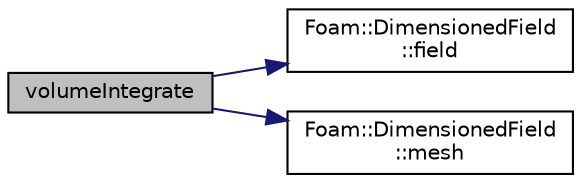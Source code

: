 digraph "volumeIntegrate"
{
  bgcolor="transparent";
  edge [fontname="Helvetica",fontsize="10",labelfontname="Helvetica",labelfontsize="10"];
  node [fontname="Helvetica",fontsize="10",shape=record];
  rankdir="LR";
  Node28928 [label="volumeIntegrate",height=0.2,width=0.4,color="black", fillcolor="grey75", style="filled", fontcolor="black"];
  Node28928 -> Node28929 [color="midnightblue",fontsize="10",style="solid",fontname="Helvetica"];
  Node28929 [label="Foam::DimensionedField\l::field",height=0.2,width=0.4,color="black",URL="$a27497.html#ac2dbc74fd80315697e3bfbe57956ad89"];
  Node28928 -> Node28930 [color="midnightblue",fontsize="10",style="solid",fontname="Helvetica"];
  Node28930 [label="Foam::DimensionedField\l::mesh",height=0.2,width=0.4,color="black",URL="$a27497.html#a8f1110830348a1448a14ab5e3cf47e3b",tooltip="Return mesh. "];
}
